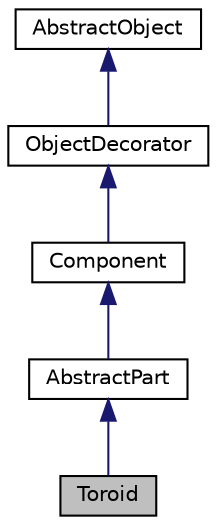 digraph "Toroid"
{
  edge [fontname="Helvetica",fontsize="10",labelfontname="Helvetica",labelfontsize="10"];
  node [fontname="Helvetica",fontsize="10",shape=record];
  Node1 [label="Toroid",height=0.2,width=0.4,color="black", fillcolor="grey75", style="filled" fontcolor="black"];
  Node2 -> Node1 [dir="back",color="midnightblue",fontsize="10",style="solid",fontname="Helvetica"];
  Node2 [label="AbstractPart",height=0.2,width=0.4,color="black", fillcolor="white", style="filled",URL="$classAbstractPart.html",tooltip="Color decorator."];
  Node3 -> Node2 [dir="back",color="midnightblue",fontsize="10",style="solid",fontname="Helvetica"];
  Node3 [label="Component",height=0.2,width=0.4,color="black", fillcolor="white", style="filled",URL="$classComponent.html",tooltip="Component class."];
  Node4 -> Node3 [dir="back",color="midnightblue",fontsize="10",style="solid",fontname="Helvetica"];
  Node4 [label="ObjectDecorator",height=0.2,width=0.4,color="black", fillcolor="white", style="filled",URL="$classObjectDecorator.html",tooltip="Abstract object decorator interface."];
  Node5 -> Node4 [dir="back",color="midnightblue",fontsize="10",style="solid",fontname="Helvetica"];
  Node5 [label="AbstractObject",height=0.2,width=0.4,color="black", fillcolor="white", style="filled",URL="$classAbstractObject.html",tooltip="Abstract object interface."];
}
